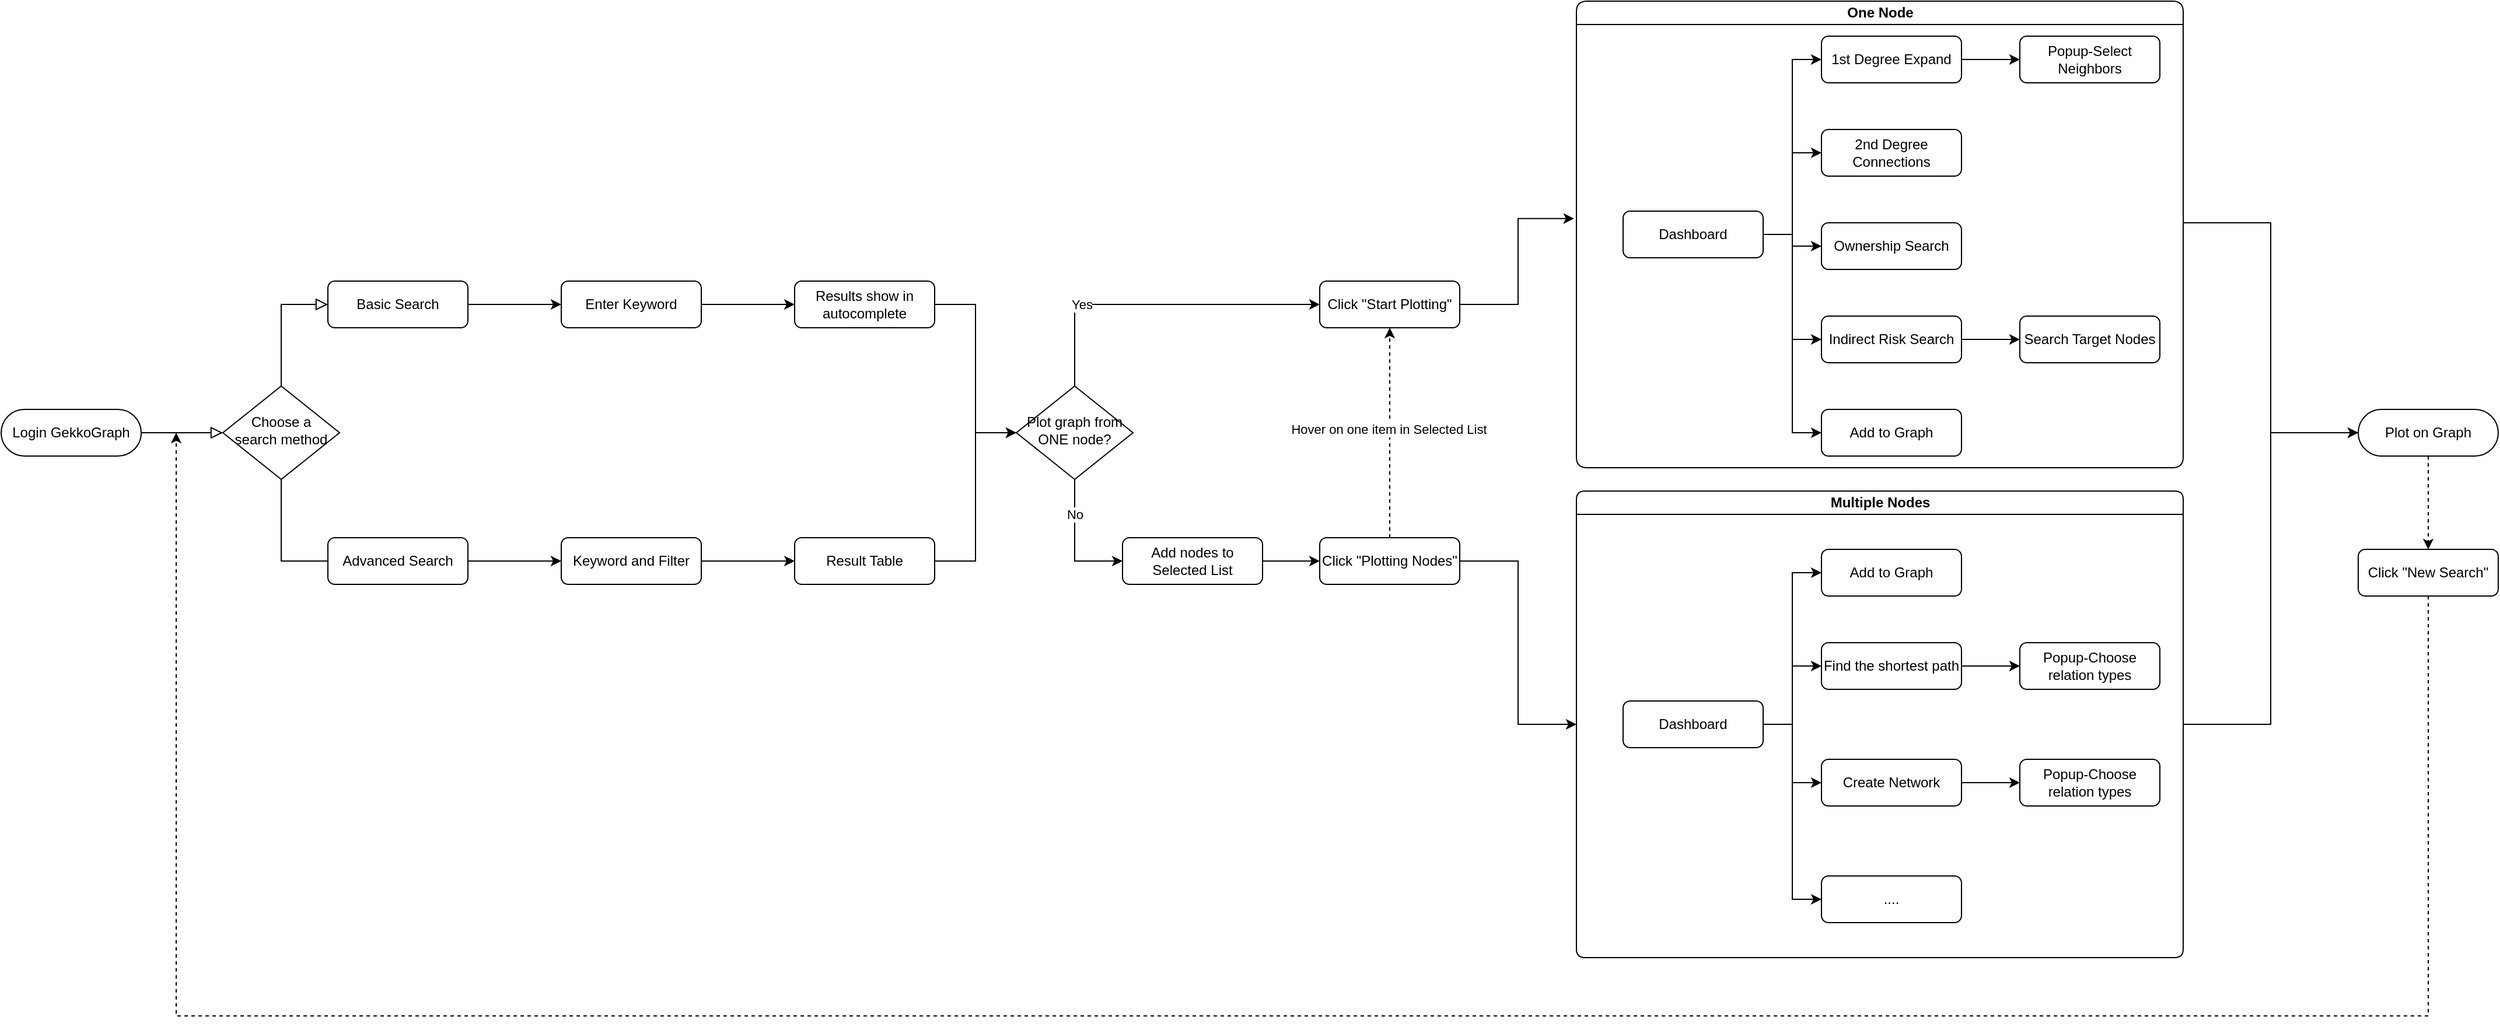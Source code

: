 <mxfile version="14.0.0" type="github">
  <diagram id="C5RBs43oDa-KdzZeNtuy" name="Page-1">
    <mxGraphModel dx="2852" dy="2643" grid="1" gridSize="10" guides="1" tooltips="1" connect="1" arrows="1" fold="1" page="1" pageScale="1" pageWidth="827" pageHeight="1169" math="0" shadow="0">
      <root>
        <mxCell id="WIyWlLk6GJQsqaUBKTNV-0" />
        <mxCell id="WIyWlLk6GJQsqaUBKTNV-1" parent="WIyWlLk6GJQsqaUBKTNV-0" />
        <mxCell id="WIyWlLk6GJQsqaUBKTNV-2" value="" style="rounded=0;html=1;jettySize=auto;orthogonalLoop=1;fontSize=11;endArrow=block;endFill=0;endSize=8;strokeWidth=1;shadow=0;labelBackgroundColor=none;edgeStyle=orthogonalEdgeStyle;" parent="WIyWlLk6GJQsqaUBKTNV-1" source="WIyWlLk6GJQsqaUBKTNV-3" target="WIyWlLk6GJQsqaUBKTNV-6" edge="1">
          <mxGeometry relative="1" as="geometry" />
        </mxCell>
        <mxCell id="WIyWlLk6GJQsqaUBKTNV-3" value="Login GekkoGraph" style="rounded=1;whiteSpace=wrap;html=1;fontSize=12;glass=0;strokeWidth=1;shadow=0;arcSize=50;" parent="WIyWlLk6GJQsqaUBKTNV-1" vertex="1">
          <mxGeometry x="160" y="-640" width="120" height="40" as="geometry" />
        </mxCell>
        <mxCell id="WIyWlLk6GJQsqaUBKTNV-4" value="" style="rounded=0;html=1;jettySize=auto;orthogonalLoop=1;fontSize=11;endArrow=block;endFill=0;endSize=8;strokeWidth=1;shadow=0;labelBackgroundColor=none;edgeStyle=orthogonalEdgeStyle;entryX=0;entryY=0.5;entryDx=0;entryDy=0;" parent="WIyWlLk6GJQsqaUBKTNV-1" source="WIyWlLk6GJQsqaUBKTNV-6" target="WIyWlLk6GJQsqaUBKTNV-12" edge="1">
          <mxGeometry y="20" relative="1" as="geometry">
            <mxPoint as="offset" />
            <mxPoint x="570.034" y="-569.972" as="targetPoint" />
            <Array as="points">
              <mxPoint x="400" y="-510" />
              <mxPoint x="540" y="-510" />
            </Array>
          </mxGeometry>
        </mxCell>
        <mxCell id="WIyWlLk6GJQsqaUBKTNV-5" value="" style="edgeStyle=orthogonalEdgeStyle;rounded=0;html=1;jettySize=auto;orthogonalLoop=1;fontSize=11;endArrow=block;endFill=0;endSize=8;strokeWidth=1;shadow=0;labelBackgroundColor=none;entryX=0;entryY=0.5;entryDx=0;entryDy=0;" parent="WIyWlLk6GJQsqaUBKTNV-1" source="WIyWlLk6GJQsqaUBKTNV-6" target="WIyWlLk6GJQsqaUBKTNV-7" edge="1">
          <mxGeometry y="10" relative="1" as="geometry">
            <mxPoint as="offset" />
            <Array as="points">
              <mxPoint x="400" y="-730" />
            </Array>
          </mxGeometry>
        </mxCell>
        <mxCell id="WIyWlLk6GJQsqaUBKTNV-6" value="Choose a search method" style="rhombus;whiteSpace=wrap;html=1;shadow=0;fontFamily=Helvetica;fontSize=12;align=center;strokeWidth=1;spacing=6;spacingTop=-4;" parent="WIyWlLk6GJQsqaUBKTNV-1" vertex="1">
          <mxGeometry x="350" y="-660" width="100" height="80" as="geometry" />
        </mxCell>
        <mxCell id="0FU5Pp-i_h0f7p2sPTCY-2" value="" style="edgeStyle=orthogonalEdgeStyle;rounded=0;orthogonalLoop=1;jettySize=auto;html=1;entryX=0;entryY=0.5;entryDx=0;entryDy=0;" parent="WIyWlLk6GJQsqaUBKTNV-1" source="WIyWlLk6GJQsqaUBKTNV-7" target="0FU5Pp-i_h0f7p2sPTCY-3" edge="1">
          <mxGeometry relative="1" as="geometry">
            <mxPoint x="640" y="-730" as="targetPoint" />
          </mxGeometry>
        </mxCell>
        <mxCell id="WIyWlLk6GJQsqaUBKTNV-7" value="Basic Search" style="rounded=1;whiteSpace=wrap;html=1;fontSize=12;glass=0;strokeWidth=1;shadow=0;" parent="WIyWlLk6GJQsqaUBKTNV-1" vertex="1">
          <mxGeometry x="440" y="-750" width="120" height="40" as="geometry" />
        </mxCell>
        <mxCell id="0FU5Pp-i_h0f7p2sPTCY-8" value="" style="edgeStyle=orthogonalEdgeStyle;rounded=0;orthogonalLoop=1;jettySize=auto;html=1;entryX=0;entryY=0.5;entryDx=0;entryDy=0;" parent="WIyWlLk6GJQsqaUBKTNV-1" source="WIyWlLk6GJQsqaUBKTNV-12" target="0FU5Pp-i_h0f7p2sPTCY-9" edge="1">
          <mxGeometry relative="1" as="geometry">
            <mxPoint x="640" y="-510" as="targetPoint" />
          </mxGeometry>
        </mxCell>
        <mxCell id="WIyWlLk6GJQsqaUBKTNV-12" value="Advanced Search" style="rounded=1;whiteSpace=wrap;html=1;fontSize=12;glass=0;strokeWidth=1;shadow=0;" parent="WIyWlLk6GJQsqaUBKTNV-1" vertex="1">
          <mxGeometry x="440" y="-530" width="120" height="40" as="geometry" />
        </mxCell>
        <mxCell id="0FU5Pp-i_h0f7p2sPTCY-5" value="" style="edgeStyle=orthogonalEdgeStyle;rounded=0;orthogonalLoop=1;jettySize=auto;html=1;entryX=0;entryY=0.5;entryDx=0;entryDy=0;" parent="WIyWlLk6GJQsqaUBKTNV-1" source="0FU5Pp-i_h0f7p2sPTCY-3" target="0FU5Pp-i_h0f7p2sPTCY-6" edge="1">
          <mxGeometry relative="1" as="geometry">
            <mxPoint x="840" y="-730" as="targetPoint" />
          </mxGeometry>
        </mxCell>
        <mxCell id="0FU5Pp-i_h0f7p2sPTCY-3" value="Enter Keyword" style="rounded=1;whiteSpace=wrap;html=1;fontSize=12;glass=0;strokeWidth=1;shadow=0;" parent="WIyWlLk6GJQsqaUBKTNV-1" vertex="1">
          <mxGeometry x="640" y="-750" width="120" height="40" as="geometry" />
        </mxCell>
        <mxCell id="0FU5Pp-i_h0f7p2sPTCY-13" style="edgeStyle=orthogonalEdgeStyle;rounded=0;orthogonalLoop=1;jettySize=auto;html=1;entryX=0;entryY=0.5;entryDx=0;entryDy=0;" parent="WIyWlLk6GJQsqaUBKTNV-1" source="0FU5Pp-i_h0f7p2sPTCY-6" target="0FU5Pp-i_h0f7p2sPTCY-12" edge="1">
          <mxGeometry relative="1" as="geometry" />
        </mxCell>
        <mxCell id="0FU5Pp-i_h0f7p2sPTCY-6" value="Results show in autocomplete" style="rounded=1;whiteSpace=wrap;html=1;fontSize=12;glass=0;strokeWidth=1;shadow=0;" parent="WIyWlLk6GJQsqaUBKTNV-1" vertex="1">
          <mxGeometry x="840" y="-750" width="120" height="40" as="geometry" />
        </mxCell>
        <mxCell id="0FU5Pp-i_h0f7p2sPTCY-10" style="edgeStyle=orthogonalEdgeStyle;rounded=0;orthogonalLoop=1;jettySize=auto;html=1;entryX=0;entryY=0.5;entryDx=0;entryDy=0;" parent="WIyWlLk6GJQsqaUBKTNV-1" source="0FU5Pp-i_h0f7p2sPTCY-9" target="0FU5Pp-i_h0f7p2sPTCY-11" edge="1">
          <mxGeometry relative="1" as="geometry">
            <mxPoint x="840" y="-510" as="targetPoint" />
          </mxGeometry>
        </mxCell>
        <mxCell id="0FU5Pp-i_h0f7p2sPTCY-9" value="Keyword and Filter" style="rounded=1;whiteSpace=wrap;html=1;fontSize=12;glass=0;strokeWidth=1;shadow=0;" parent="WIyWlLk6GJQsqaUBKTNV-1" vertex="1">
          <mxGeometry x="640" y="-530" width="120" height="40" as="geometry" />
        </mxCell>
        <mxCell id="0FU5Pp-i_h0f7p2sPTCY-14" style="edgeStyle=orthogonalEdgeStyle;rounded=0;orthogonalLoop=1;jettySize=auto;html=1;entryX=0;entryY=0.5;entryDx=0;entryDy=0;" parent="WIyWlLk6GJQsqaUBKTNV-1" source="0FU5Pp-i_h0f7p2sPTCY-11" target="0FU5Pp-i_h0f7p2sPTCY-12" edge="1">
          <mxGeometry relative="1" as="geometry" />
        </mxCell>
        <mxCell id="0FU5Pp-i_h0f7p2sPTCY-11" value="Result Table" style="rounded=1;whiteSpace=wrap;html=1;fontSize=12;glass=0;strokeWidth=1;shadow=0;" parent="WIyWlLk6GJQsqaUBKTNV-1" vertex="1">
          <mxGeometry x="840" y="-530" width="120" height="40" as="geometry" />
        </mxCell>
        <mxCell id="0FU5Pp-i_h0f7p2sPTCY-16" style="edgeStyle=orthogonalEdgeStyle;rounded=0;orthogonalLoop=1;jettySize=auto;html=1;entryX=0;entryY=0.5;entryDx=0;entryDy=0;" parent="WIyWlLk6GJQsqaUBKTNV-1" source="0FU5Pp-i_h0f7p2sPTCY-12" target="0FU5Pp-i_h0f7p2sPTCY-15" edge="1">
          <mxGeometry relative="1" as="geometry">
            <Array as="points">
              <mxPoint x="1080" y="-620" />
              <mxPoint x="1080" y="-730" />
            </Array>
          </mxGeometry>
        </mxCell>
        <mxCell id="0FU5Pp-i_h0f7p2sPTCY-17" value="Yes" style="edgeLabel;html=1;align=center;verticalAlign=middle;resizable=0;points=[];" parent="0FU5Pp-i_h0f7p2sPTCY-16" vertex="1" connectable="0">
          <mxGeometry x="-0.457" relative="1" as="geometry">
            <mxPoint as="offset" />
          </mxGeometry>
        </mxCell>
        <mxCell id="0FU5Pp-i_h0f7p2sPTCY-12" value="Plot graph from ONE node?" style="rhombus;whiteSpace=wrap;html=1;shadow=0;fontFamily=Helvetica;fontSize=12;align=center;strokeWidth=1;spacing=6;spacingTop=-4;" parent="WIyWlLk6GJQsqaUBKTNV-1" vertex="1">
          <mxGeometry x="1030" y="-660" width="100" height="80" as="geometry" />
        </mxCell>
        <mxCell id="0FU5Pp-i_h0f7p2sPTCY-23" style="edgeStyle=orthogonalEdgeStyle;rounded=0;orthogonalLoop=1;jettySize=auto;html=1;exitX=1;exitY=0.5;exitDx=0;exitDy=0;entryX=-0.004;entryY=0.466;entryDx=0;entryDy=0;entryPerimeter=0;" parent="WIyWlLk6GJQsqaUBKTNV-1" source="0FU5Pp-i_h0f7p2sPTCY-15" target="0FU5Pp-i_h0f7p2sPTCY-55" edge="1">
          <mxGeometry relative="1" as="geometry">
            <mxPoint x="1340" y="-730" as="targetPoint" />
          </mxGeometry>
        </mxCell>
        <mxCell id="0FU5Pp-i_h0f7p2sPTCY-15" value="Click &quot;Start Plotting&quot;" style="rounded=1;whiteSpace=wrap;html=1;fontSize=12;glass=0;strokeWidth=1;shadow=0;" parent="WIyWlLk6GJQsqaUBKTNV-1" vertex="1">
          <mxGeometry x="1290" y="-750" width="120" height="40" as="geometry" />
        </mxCell>
        <mxCell id="0FU5Pp-i_h0f7p2sPTCY-34" style="edgeStyle=orthogonalEdgeStyle;rounded=0;orthogonalLoop=1;jettySize=auto;html=1;entryX=0;entryY=0.5;entryDx=0;entryDy=0;" parent="WIyWlLk6GJQsqaUBKTNV-1" source="0FU5Pp-i_h0f7p2sPTCY-30" target="0FU5Pp-i_h0f7p2sPTCY-33" edge="1">
          <mxGeometry relative="1" as="geometry" />
        </mxCell>
        <mxCell id="0FU5Pp-i_h0f7p2sPTCY-30" value="Add nodes to Selected List" style="rounded=1;whiteSpace=wrap;html=1;fontSize=12;glass=0;strokeWidth=1;shadow=0;" parent="WIyWlLk6GJQsqaUBKTNV-1" vertex="1">
          <mxGeometry x="1121" y="-530" width="120" height="40" as="geometry" />
        </mxCell>
        <mxCell id="0FU5Pp-i_h0f7p2sPTCY-31" style="edgeStyle=orthogonalEdgeStyle;rounded=0;orthogonalLoop=1;jettySize=auto;html=1;exitX=0.5;exitY=1;exitDx=0;exitDy=0;entryX=0;entryY=0.5;entryDx=0;entryDy=0;" parent="WIyWlLk6GJQsqaUBKTNV-1" source="0FU5Pp-i_h0f7p2sPTCY-12" target="0FU5Pp-i_h0f7p2sPTCY-30" edge="1">
          <mxGeometry relative="1" as="geometry">
            <mxPoint x="1080.034" y="-444.972" as="sourcePoint" />
            <mxPoint x="1121" y="-515" as="targetPoint" />
            <Array as="points">
              <mxPoint x="1080" y="-510" />
            </Array>
          </mxGeometry>
        </mxCell>
        <mxCell id="0FU5Pp-i_h0f7p2sPTCY-32" value="No" style="edgeLabel;html=1;align=center;verticalAlign=middle;resizable=0;points=[];" parent="0FU5Pp-i_h0f7p2sPTCY-31" vertex="1" connectable="0">
          <mxGeometry x="-0.457" relative="1" as="geometry">
            <mxPoint as="offset" />
          </mxGeometry>
        </mxCell>
        <mxCell id="0FU5Pp-i_h0f7p2sPTCY-35" style="edgeStyle=orthogonalEdgeStyle;rounded=0;orthogonalLoop=1;jettySize=auto;html=1;entryX=0.5;entryY=1;entryDx=0;entryDy=0;dashed=1;" parent="WIyWlLk6GJQsqaUBKTNV-1" source="0FU5Pp-i_h0f7p2sPTCY-33" target="0FU5Pp-i_h0f7p2sPTCY-15" edge="1">
          <mxGeometry relative="1" as="geometry">
            <Array as="points">
              <mxPoint x="1350" y="-660" />
              <mxPoint x="1350" y="-660" />
            </Array>
          </mxGeometry>
        </mxCell>
        <mxCell id="0FU5Pp-i_h0f7p2sPTCY-36" value="Hover on one item in Selected List" style="edgeLabel;html=1;align=center;verticalAlign=middle;resizable=0;points=[];" parent="0FU5Pp-i_h0f7p2sPTCY-35" vertex="1" connectable="0">
          <mxGeometry x="0.035" y="1" relative="1" as="geometry">
            <mxPoint as="offset" />
          </mxGeometry>
        </mxCell>
        <mxCell id="0FU5Pp-i_h0f7p2sPTCY-86" style="edgeStyle=orthogonalEdgeStyle;rounded=0;orthogonalLoop=1;jettySize=auto;html=1;entryX=0;entryY=0.5;entryDx=0;entryDy=0;" parent="WIyWlLk6GJQsqaUBKTNV-1" source="0FU5Pp-i_h0f7p2sPTCY-33" target="0FU5Pp-i_h0f7p2sPTCY-74" edge="1">
          <mxGeometry relative="1" as="geometry" />
        </mxCell>
        <mxCell id="0FU5Pp-i_h0f7p2sPTCY-33" value="Click &quot;Plotting Nodes&quot;" style="rounded=1;whiteSpace=wrap;html=1;fontSize=12;glass=0;strokeWidth=1;shadow=0;" parent="WIyWlLk6GJQsqaUBKTNV-1" vertex="1">
          <mxGeometry x="1290" y="-530" width="120" height="40" as="geometry" />
        </mxCell>
        <mxCell id="0FU5Pp-i_h0f7p2sPTCY-99" style="edgeStyle=orthogonalEdgeStyle;rounded=0;orthogonalLoop=1;jettySize=auto;html=1;entryX=0;entryY=0.5;entryDx=0;entryDy=0;" parent="WIyWlLk6GJQsqaUBKTNV-1" source="0FU5Pp-i_h0f7p2sPTCY-55" target="0FU5Pp-i_h0f7p2sPTCY-94" edge="1">
          <mxGeometry relative="1" as="geometry">
            <Array as="points">
              <mxPoint x="2105" y="-800" />
              <mxPoint x="2105" y="-620" />
            </Array>
          </mxGeometry>
        </mxCell>
        <mxCell id="0FU5Pp-i_h0f7p2sPTCY-55" value="One Node" style="swimlane;html=1;startSize=20;horizontal=1;childLayout=treeLayout;horizontalTree=1;resizable=0;containerType=tree;rounded=1;shadow=0;glass=0;strokeWidth=1;noLabel=0;portConstraintRotation=0;backgroundOutline=0;" parent="WIyWlLk6GJQsqaUBKTNV-1" vertex="1">
          <mxGeometry x="1510" y="-990" width="520" height="400" as="geometry">
            <mxRectangle x="1520" y="-190" width="30" height="150" as="alternateBounds" />
          </mxGeometry>
        </mxCell>
        <mxCell id="0FU5Pp-i_h0f7p2sPTCY-63" style="edgeStyle=orthogonalEdgeStyle;rounded=0;orthogonalLoop=1;jettySize=auto;html=1;entryX=0;entryY=0.5;entryDx=0;entryDy=0;" parent="0FU5Pp-i_h0f7p2sPTCY-55" source="0FU5Pp-i_h0f7p2sPTCY-61" target="0FU5Pp-i_h0f7p2sPTCY-62" edge="1">
          <mxGeometry relative="1" as="geometry" />
        </mxCell>
        <mxCell id="0FU5Pp-i_h0f7p2sPTCY-61" value="Dashboard" style="rounded=1;whiteSpace=wrap;html=1;fontSize=12;glass=0;strokeWidth=1;shadow=0;" parent="0FU5Pp-i_h0f7p2sPTCY-55" vertex="1">
          <mxGeometry x="40" y="180" width="120" height="40" as="geometry" />
        </mxCell>
        <mxCell id="0FU5Pp-i_h0f7p2sPTCY-62" value="1st Degree Expand" style="rounded=1;whiteSpace=wrap;html=1;fontSize=12;glass=0;strokeWidth=1;shadow=0;" parent="0FU5Pp-i_h0f7p2sPTCY-55" vertex="1">
          <mxGeometry x="210" y="30" width="120" height="40" as="geometry" />
        </mxCell>
        <mxCell id="0FU5Pp-i_h0f7p2sPTCY-64" value="2nd Degree Connections" style="rounded=1;whiteSpace=wrap;html=1;fontSize=12;glass=0;strokeWidth=1;shadow=0;" parent="0FU5Pp-i_h0f7p2sPTCY-55" vertex="1">
          <mxGeometry x="210" y="110" width="120" height="40" as="geometry" />
        </mxCell>
        <mxCell id="0FU5Pp-i_h0f7p2sPTCY-65" style="edgeStyle=orthogonalEdgeStyle;rounded=0;orthogonalLoop=1;jettySize=auto;html=1;entryX=0;entryY=0.5;entryDx=0;entryDy=0;" parent="0FU5Pp-i_h0f7p2sPTCY-55" source="0FU5Pp-i_h0f7p2sPTCY-61" target="0FU5Pp-i_h0f7p2sPTCY-64" edge="1">
          <mxGeometry relative="1" as="geometry">
            <mxPoint x="160" y="-576" as="sourcePoint" />
            <mxPoint x="210" y="-576" as="targetPoint" />
          </mxGeometry>
        </mxCell>
        <mxCell id="0FU5Pp-i_h0f7p2sPTCY-66" value="Ownership Search" style="rounded=1;whiteSpace=wrap;html=1;fontSize=12;glass=0;strokeWidth=1;shadow=0;" parent="0FU5Pp-i_h0f7p2sPTCY-55" vertex="1">
          <mxGeometry x="210" y="190" width="120" height="40" as="geometry" />
        </mxCell>
        <mxCell id="0FU5Pp-i_h0f7p2sPTCY-67" style="edgeStyle=orthogonalEdgeStyle;rounded=0;orthogonalLoop=1;jettySize=auto;html=1;entryX=0;entryY=0.5;entryDx=0;entryDy=0;" parent="0FU5Pp-i_h0f7p2sPTCY-55" source="0FU5Pp-i_h0f7p2sPTCY-61" target="0FU5Pp-i_h0f7p2sPTCY-66" edge="1">
          <mxGeometry relative="1" as="geometry">
            <mxPoint x="160" y="-536" as="sourcePoint" />
            <mxPoint x="210" y="-496" as="targetPoint" />
          </mxGeometry>
        </mxCell>
        <mxCell id="0FU5Pp-i_h0f7p2sPTCY-68" value="Indirect Risk Search" style="rounded=1;whiteSpace=wrap;html=1;fontSize=12;glass=0;strokeWidth=1;shadow=0;" parent="0FU5Pp-i_h0f7p2sPTCY-55" vertex="1">
          <mxGeometry x="210" y="270" width="120" height="40" as="geometry" />
        </mxCell>
        <mxCell id="0FU5Pp-i_h0f7p2sPTCY-69" style="edgeStyle=orthogonalEdgeStyle;rounded=0;orthogonalLoop=1;jettySize=auto;html=1;entryX=0;entryY=0.5;entryDx=0;entryDy=0;" parent="0FU5Pp-i_h0f7p2sPTCY-55" source="0FU5Pp-i_h0f7p2sPTCY-61" target="0FU5Pp-i_h0f7p2sPTCY-68" edge="1">
          <mxGeometry relative="1" as="geometry">
            <mxPoint x="160" y="-456" as="sourcePoint" />
            <mxPoint x="210" y="-376" as="targetPoint" />
          </mxGeometry>
        </mxCell>
        <mxCell id="0FU5Pp-i_h0f7p2sPTCY-72" style="edgeStyle=orthogonalEdgeStyle;rounded=0;orthogonalLoop=1;jettySize=auto;html=1;entryX=0;entryY=0.5;entryDx=0;entryDy=0;" parent="0FU5Pp-i_h0f7p2sPTCY-55" source="0FU5Pp-i_h0f7p2sPTCY-62" target="0FU5Pp-i_h0f7p2sPTCY-73" edge="1">
          <mxGeometry relative="1" as="geometry">
            <mxPoint x="1530" y="-446" as="sourcePoint" />
          </mxGeometry>
        </mxCell>
        <mxCell id="0FU5Pp-i_h0f7p2sPTCY-73" value="Popup-Select Neighbors" style="rounded=1;whiteSpace=wrap;html=1;fontSize=12;glass=0;strokeWidth=1;shadow=0;" parent="0FU5Pp-i_h0f7p2sPTCY-55" vertex="1">
          <mxGeometry x="380" y="30" width="120" height="40" as="geometry" />
        </mxCell>
        <mxCell id="0FU5Pp-i_h0f7p2sPTCY-92" style="edgeStyle=orthogonalEdgeStyle;rounded=0;orthogonalLoop=1;jettySize=auto;html=1;entryX=0;entryY=0.5;entryDx=0;entryDy=0;" parent="0FU5Pp-i_h0f7p2sPTCY-55" source="0FU5Pp-i_h0f7p2sPTCY-68" target="0FU5Pp-i_h0f7p2sPTCY-93" edge="1">
          <mxGeometry relative="1" as="geometry">
            <mxPoint x="1670" y="-110" as="sourcePoint" />
            <mxPoint x="210" y="-376" as="targetPoint" />
          </mxGeometry>
        </mxCell>
        <mxCell id="0FU5Pp-i_h0f7p2sPTCY-93" value="Search Target Nodes" style="rounded=1;whiteSpace=wrap;html=1;fontSize=12;glass=0;strokeWidth=1;shadow=0;" parent="0FU5Pp-i_h0f7p2sPTCY-55" vertex="1">
          <mxGeometry x="380" y="270" width="120" height="40" as="geometry" />
        </mxCell>
        <mxCell id="0FU5Pp-i_h0f7p2sPTCY-119" style="edgeStyle=orthogonalEdgeStyle;rounded=0;orthogonalLoop=1;jettySize=auto;html=1;entryX=0;entryY=0.5;entryDx=0;entryDy=0;" parent="0FU5Pp-i_h0f7p2sPTCY-55" source="0FU5Pp-i_h0f7p2sPTCY-61" target="0FU5Pp-i_h0f7p2sPTCY-120" edge="1">
          <mxGeometry relative="1" as="geometry">
            <mxPoint x="1670" y="-830" as="sourcePoint" />
            <mxPoint x="210" y="-376" as="targetPoint" />
          </mxGeometry>
        </mxCell>
        <mxCell id="0FU5Pp-i_h0f7p2sPTCY-120" value="Add to Graph" style="rounded=1;whiteSpace=wrap;html=1;fontSize=12;glass=0;strokeWidth=1;shadow=0;" parent="0FU5Pp-i_h0f7p2sPTCY-55" vertex="1">
          <mxGeometry x="210" y="350" width="120" height="40" as="geometry" />
        </mxCell>
        <mxCell id="0FU5Pp-i_h0f7p2sPTCY-100" style="edgeStyle=orthogonalEdgeStyle;rounded=0;orthogonalLoop=1;jettySize=auto;html=1;entryX=0;entryY=0.5;entryDx=0;entryDy=0;" parent="WIyWlLk6GJQsqaUBKTNV-1" source="0FU5Pp-i_h0f7p2sPTCY-74" target="0FU5Pp-i_h0f7p2sPTCY-94" edge="1">
          <mxGeometry relative="1" as="geometry" />
        </mxCell>
        <mxCell id="0FU5Pp-i_h0f7p2sPTCY-74" value="Multiple Nodes" style="swimlane;html=1;startSize=20;horizontal=1;childLayout=treeLayout;horizontalTree=1;resizable=0;containerType=tree;rounded=1;shadow=0;glass=0;strokeWidth=1;arcSize=12;" parent="WIyWlLk6GJQsqaUBKTNV-1" vertex="1">
          <mxGeometry x="1510" y="-570" width="520" height="400" as="geometry">
            <mxRectangle x="1520" y="-190" width="30" height="150" as="alternateBounds" />
          </mxGeometry>
        </mxCell>
        <mxCell id="0FU5Pp-i_h0f7p2sPTCY-75" style="edgeStyle=orthogonalEdgeStyle;rounded=0;orthogonalLoop=1;jettySize=auto;html=1;entryX=0;entryY=0.5;entryDx=0;entryDy=0;" parent="0FU5Pp-i_h0f7p2sPTCY-74" source="0FU5Pp-i_h0f7p2sPTCY-76" target="0FU5Pp-i_h0f7p2sPTCY-77" edge="1">
          <mxGeometry relative="1" as="geometry" />
        </mxCell>
        <mxCell id="0FU5Pp-i_h0f7p2sPTCY-121" style="edgeStyle=orthogonalEdgeStyle;rounded=0;orthogonalLoop=1;jettySize=auto;html=1;entryX=0;entryY=0.5;entryDx=0;entryDy=0;" parent="0FU5Pp-i_h0f7p2sPTCY-74" source="0FU5Pp-i_h0f7p2sPTCY-76" target="0FU5Pp-i_h0f7p2sPTCY-82" edge="1">
          <mxGeometry relative="1" as="geometry" />
        </mxCell>
        <mxCell id="0FU5Pp-i_h0f7p2sPTCY-76" value="Dashboard" style="rounded=1;whiteSpace=wrap;html=1;fontSize=12;glass=0;strokeWidth=1;shadow=0;" parent="0FU5Pp-i_h0f7p2sPTCY-74" vertex="1">
          <mxGeometry x="40" y="180" width="120" height="40" as="geometry" />
        </mxCell>
        <mxCell id="0FU5Pp-i_h0f7p2sPTCY-77" value="Add to Graph" style="rounded=1;whiteSpace=wrap;html=1;fontSize=12;glass=0;strokeWidth=1;shadow=0;" parent="0FU5Pp-i_h0f7p2sPTCY-74" vertex="1">
          <mxGeometry x="210" y="50" width="120" height="40" as="geometry" />
        </mxCell>
        <mxCell id="0FU5Pp-i_h0f7p2sPTCY-80" value="Find the shortest path" style="rounded=1;whiteSpace=wrap;html=1;fontSize=12;glass=0;strokeWidth=1;shadow=0;" parent="0FU5Pp-i_h0f7p2sPTCY-74" vertex="1">
          <mxGeometry x="210" y="130" width="120" height="40" as="geometry" />
        </mxCell>
        <mxCell id="0FU5Pp-i_h0f7p2sPTCY-81" style="edgeStyle=orthogonalEdgeStyle;rounded=0;orthogonalLoop=1;jettySize=auto;html=1;entryX=0;entryY=0.5;entryDx=0;entryDy=0;" parent="0FU5Pp-i_h0f7p2sPTCY-74" source="0FU5Pp-i_h0f7p2sPTCY-76" target="0FU5Pp-i_h0f7p2sPTCY-80" edge="1">
          <mxGeometry relative="1" as="geometry">
            <mxPoint x="160" y="-200" as="sourcePoint" />
            <mxPoint x="210" y="-160" as="targetPoint" />
          </mxGeometry>
        </mxCell>
        <mxCell id="0FU5Pp-i_h0f7p2sPTCY-82" value="Create Network" style="rounded=1;whiteSpace=wrap;html=1;fontSize=12;glass=0;strokeWidth=1;shadow=0;" parent="0FU5Pp-i_h0f7p2sPTCY-74" vertex="1">
          <mxGeometry x="210" y="230" width="120" height="40" as="geometry" />
        </mxCell>
        <mxCell id="0FU5Pp-i_h0f7p2sPTCY-95" style="edgeStyle=orthogonalEdgeStyle;rounded=0;orthogonalLoop=1;jettySize=auto;html=1;entryX=0;entryY=0.5;entryDx=0;entryDy=0;" parent="0FU5Pp-i_h0f7p2sPTCY-74" source="0FU5Pp-i_h0f7p2sPTCY-80" target="0FU5Pp-i_h0f7p2sPTCY-96" edge="1">
          <mxGeometry relative="1" as="geometry">
            <mxPoint x="1670" y="-424" as="sourcePoint" />
            <mxPoint x="210" y="-160" as="targetPoint" />
          </mxGeometry>
        </mxCell>
        <mxCell id="0FU5Pp-i_h0f7p2sPTCY-96" value="Popup-Choose relation types" style="rounded=1;whiteSpace=wrap;html=1;fontSize=12;glass=0;strokeWidth=1;shadow=0;" parent="0FU5Pp-i_h0f7p2sPTCY-74" vertex="1">
          <mxGeometry x="380" y="130" width="120" height="40" as="geometry" />
        </mxCell>
        <mxCell id="0FU5Pp-i_h0f7p2sPTCY-97" style="edgeStyle=orthogonalEdgeStyle;rounded=0;orthogonalLoop=1;jettySize=auto;html=1;entryX=0;entryY=0.5;entryDx=0;entryDy=0;" parent="0FU5Pp-i_h0f7p2sPTCY-74" source="0FU5Pp-i_h0f7p2sPTCY-82" target="0FU5Pp-i_h0f7p2sPTCY-98" edge="1">
          <mxGeometry relative="1" as="geometry">
            <mxPoint x="1670" y="-424" as="sourcePoint" />
            <mxPoint x="210" y="-40" as="targetPoint" />
          </mxGeometry>
        </mxCell>
        <mxCell id="0FU5Pp-i_h0f7p2sPTCY-98" value="Popup-Choose relation types" style="rounded=1;whiteSpace=wrap;html=1;fontSize=12;glass=0;strokeWidth=1;shadow=0;" parent="0FU5Pp-i_h0f7p2sPTCY-74" vertex="1">
          <mxGeometry x="380" y="230" width="120" height="40" as="geometry" />
        </mxCell>
        <mxCell id="0FU5Pp-i_h0f7p2sPTCY-109" style="edgeStyle=orthogonalEdgeStyle;rounded=0;orthogonalLoop=1;jettySize=auto;html=1;entryX=0;entryY=0.5;entryDx=0;entryDy=0;" parent="0FU5Pp-i_h0f7p2sPTCY-74" source="0FU5Pp-i_h0f7p2sPTCY-76" target="0FU5Pp-i_h0f7p2sPTCY-110" edge="1">
          <mxGeometry relative="1" as="geometry">
            <mxPoint x="1670" y="-424" as="sourcePoint" />
            <mxPoint x="210" y="-40" as="targetPoint" />
          </mxGeometry>
        </mxCell>
        <mxCell id="0FU5Pp-i_h0f7p2sPTCY-110" value="...." style="rounded=1;whiteSpace=wrap;html=1;fontSize=12;glass=0;strokeWidth=1;shadow=0;" parent="0FU5Pp-i_h0f7p2sPTCY-74" vertex="1">
          <mxGeometry x="210" y="330" width="120" height="40" as="geometry" />
        </mxCell>
        <mxCell id="0FU5Pp-i_h0f7p2sPTCY-102" value="" style="edgeStyle=orthogonalEdgeStyle;rounded=0;orthogonalLoop=1;jettySize=auto;html=1;dashed=1;" parent="WIyWlLk6GJQsqaUBKTNV-1" source="0FU5Pp-i_h0f7p2sPTCY-94" edge="1">
          <mxGeometry relative="1" as="geometry">
            <mxPoint x="2240" y="-520" as="targetPoint" />
          </mxGeometry>
        </mxCell>
        <mxCell id="0FU5Pp-i_h0f7p2sPTCY-94" value="Plot on Graph" style="rounded=1;whiteSpace=wrap;html=1;fontSize=12;glass=0;strokeWidth=1;shadow=0;arcSize=50;" parent="WIyWlLk6GJQsqaUBKTNV-1" vertex="1">
          <mxGeometry x="2180" y="-640" width="120" height="40" as="geometry" />
        </mxCell>
        <mxCell id="0FU5Pp-i_h0f7p2sPTCY-106" style="edgeStyle=orthogonalEdgeStyle;rounded=0;orthogonalLoop=1;jettySize=auto;html=1;dashed=1;" parent="WIyWlLk6GJQsqaUBKTNV-1" source="0FU5Pp-i_h0f7p2sPTCY-105" edge="1">
          <mxGeometry relative="1" as="geometry">
            <mxPoint x="310" y="-620" as="targetPoint" />
            <Array as="points">
              <mxPoint x="2240" y="-120" />
              <mxPoint x="310" y="-120" />
            </Array>
          </mxGeometry>
        </mxCell>
        <mxCell id="0FU5Pp-i_h0f7p2sPTCY-105" value="Click &quot;New Search&quot;" style="rounded=1;whiteSpace=wrap;html=1;fontSize=12;glass=0;strokeWidth=1;shadow=0;" parent="WIyWlLk6GJQsqaUBKTNV-1" vertex="1">
          <mxGeometry x="2180" y="-520" width="120" height="40" as="geometry" />
        </mxCell>
      </root>
    </mxGraphModel>
  </diagram>
</mxfile>

